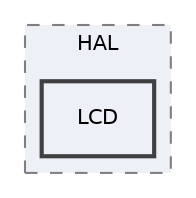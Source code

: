 digraph "C:/Users/Abnaby/Desktop/Unit_10_SecondTermProject/Unit_10_SecondTermProject/ECU3/ECU3_ExitGate/ECU3_ExitGate/Debug/HAL/LCD"
{
 // LATEX_PDF_SIZE
  edge [fontname="Helvetica",fontsize="10",labelfontname="Helvetica",labelfontsize="10"];
  node [fontname="Helvetica",fontsize="10",shape=record];
  compound=true
  subgraph clusterdir_91092acff6d7cbbc5fcda627632b1a69 {
    graph [ bgcolor="#edf0f7", pencolor="grey50", style="filled,dashed,", label="HAL", fontname="Helvetica", fontsize="10", URL="dir_91092acff6d7cbbc5fcda627632b1a69.html"]
  dir_48dba76bea142f71dd86e22637688377 [shape=box, label="LCD", style="filled,bold,", fillcolor="#edf0f7", color="grey25", URL="dir_48dba76bea142f71dd86e22637688377.html"];
  }
}
